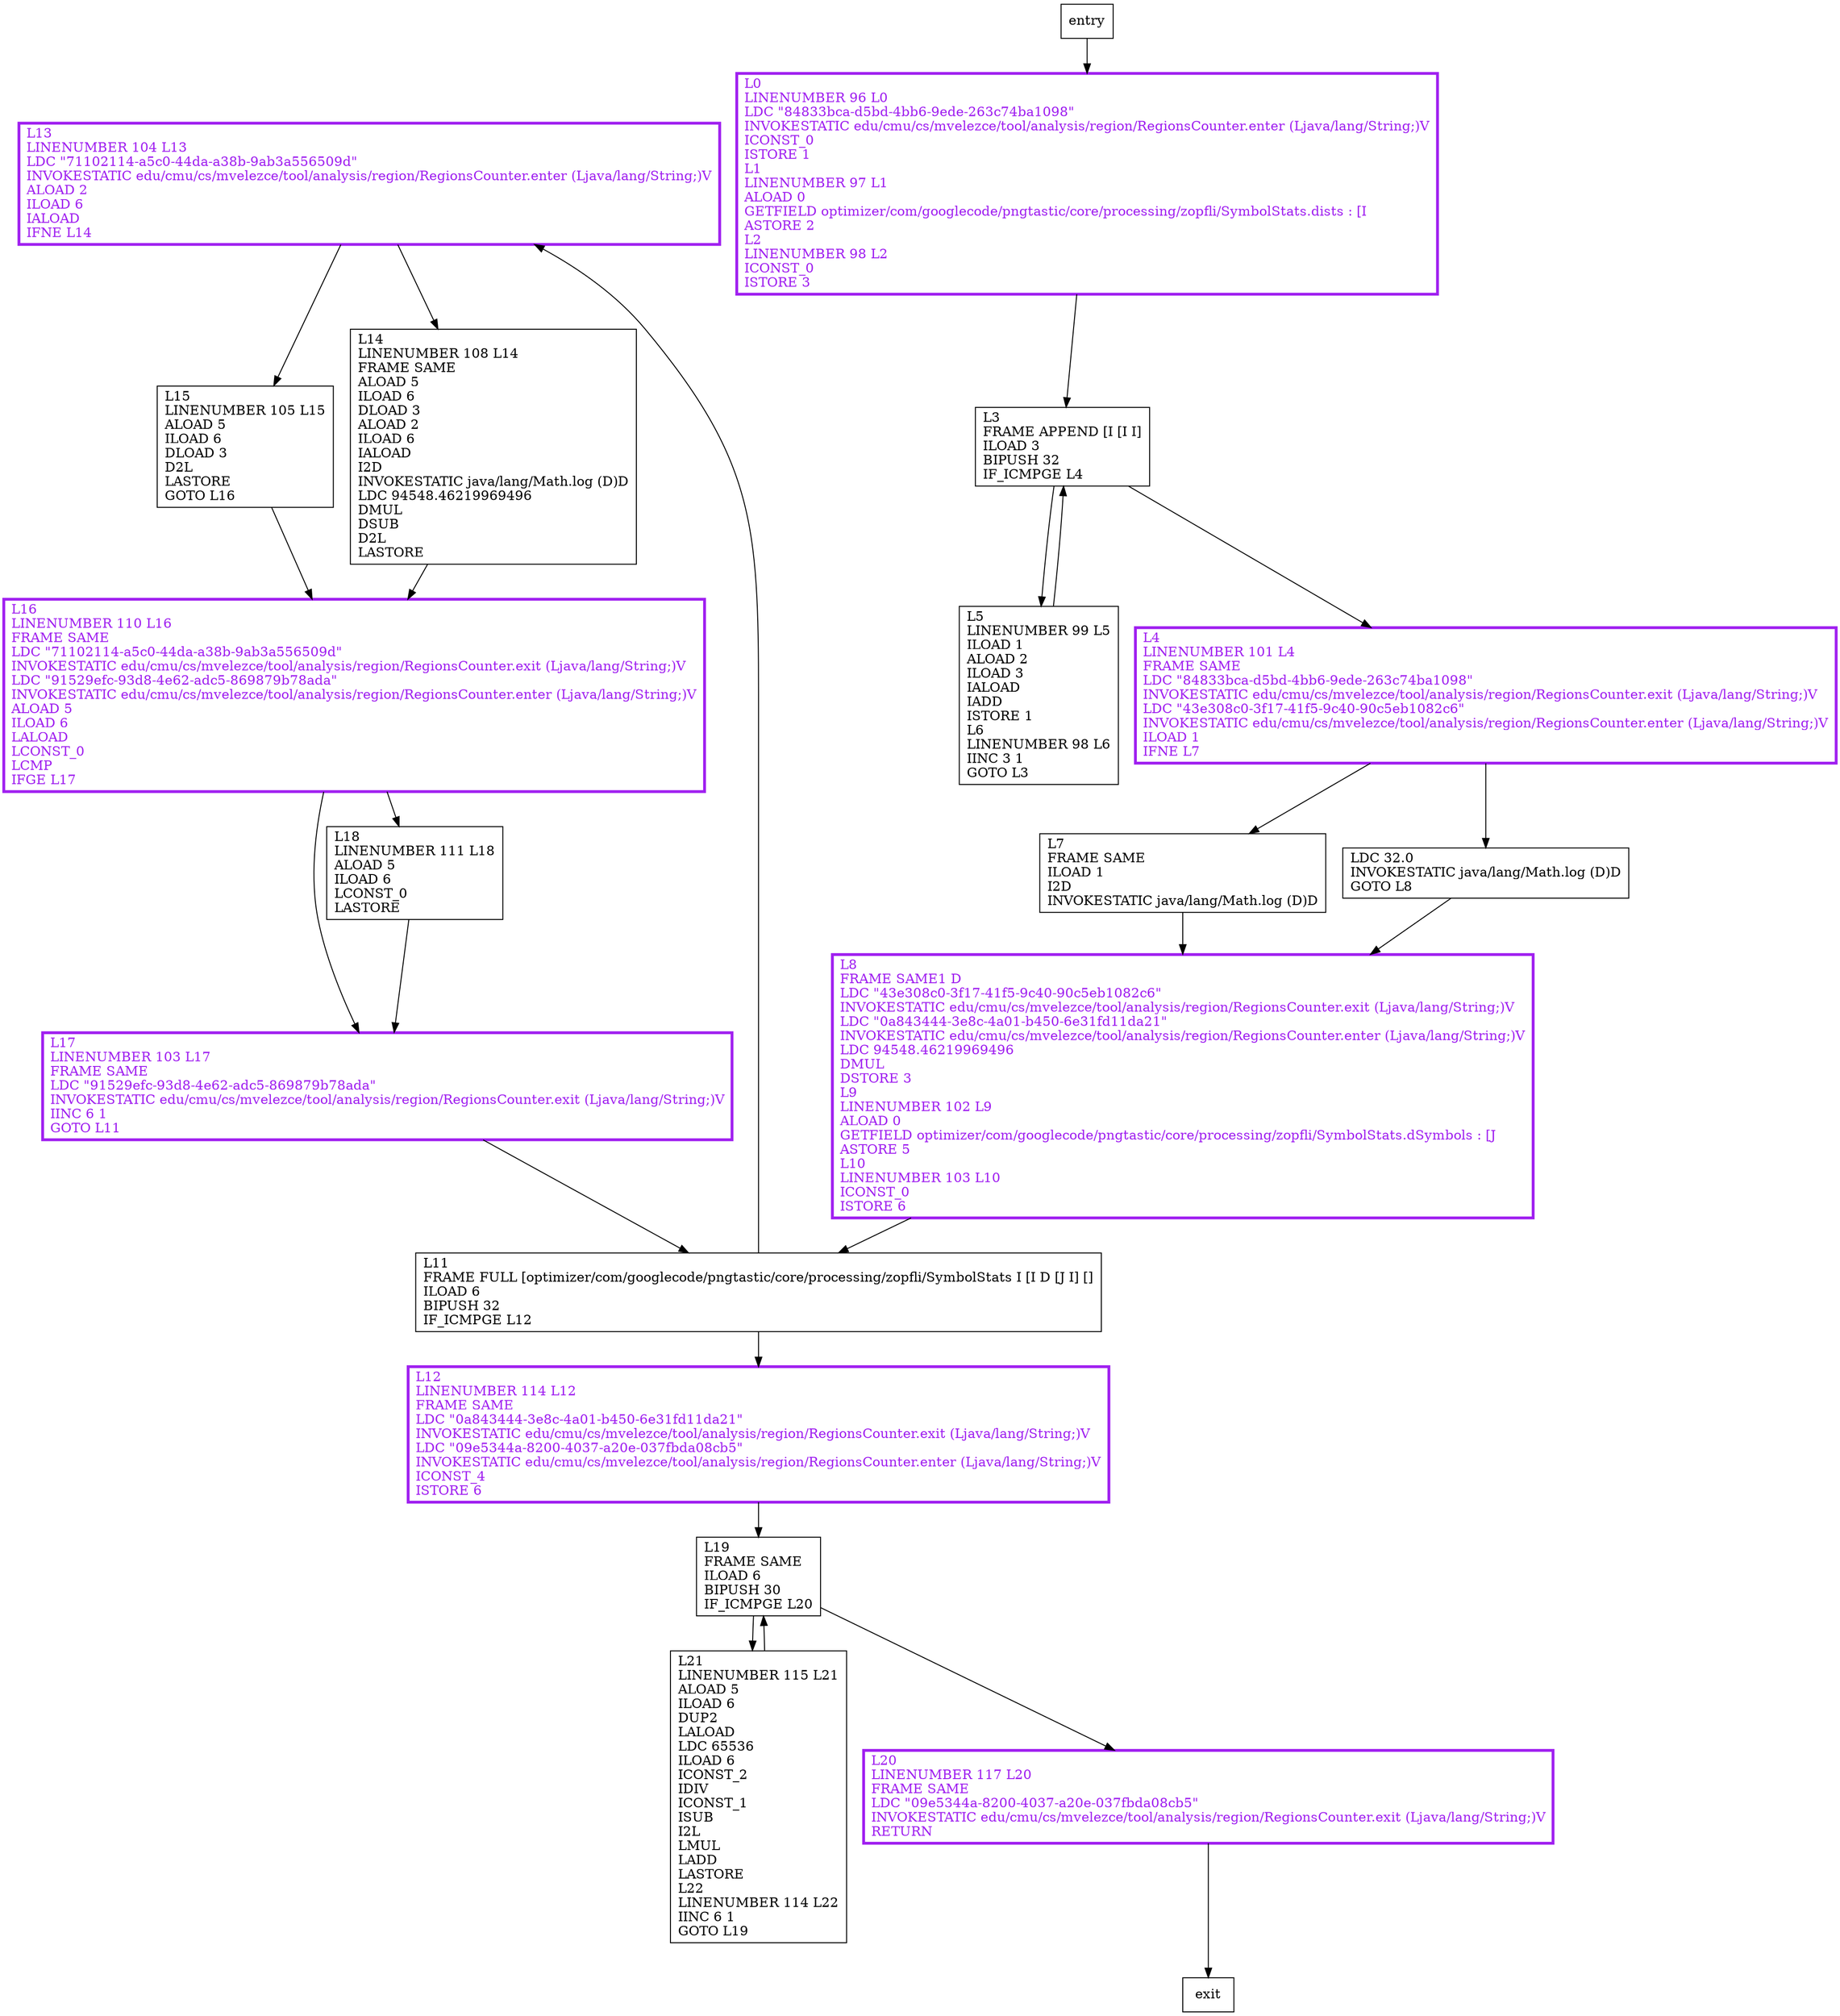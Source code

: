 digraph calculateDists {
node [shape=record];
1585424481 [label="L13\lLINENUMBER 104 L13\lLDC \"71102114-a5c0-44da-a38b-9ab3a556509d\"\lINVOKESTATIC edu/cmu/cs/mvelezce/tool/analysis/region/RegionsCounter.enter (Ljava/lang/String;)V\lALOAD 2\lILOAD 6\lIALOAD\lIFNE L14\l"];
555601701 [label="L19\lFRAME SAME\lILOAD 6\lBIPUSH 30\lIF_ICMPGE L20\l"];
1383849026 [label="L7\lFRAME SAME\lILOAD 1\lI2D\lINVOKESTATIC java/lang/Math.log (D)D\l"];
1391126450 [label="L12\lLINENUMBER 114 L12\lFRAME SAME\lLDC \"0a843444-3e8c-4a01-b450-6e31fd11da21\"\lINVOKESTATIC edu/cmu/cs/mvelezce/tool/analysis/region/RegionsCounter.exit (Ljava/lang/String;)V\lLDC \"09e5344a-8200-4037-a20e-037fbda08cb5\"\lINVOKESTATIC edu/cmu/cs/mvelezce/tool/analysis/region/RegionsCounter.enter (Ljava/lang/String;)V\lICONST_4\lISTORE 6\l"];
595673789 [label="L15\lLINENUMBER 105 L15\lALOAD 5\lILOAD 6\lDLOAD 3\lD2L\lLASTORE\lGOTO L16\l"];
941659818 [label="L8\lFRAME SAME1 D\lLDC \"43e308c0-3f17-41f5-9c40-90c5eb1082c6\"\lINVOKESTATIC edu/cmu/cs/mvelezce/tool/analysis/region/RegionsCounter.exit (Ljava/lang/String;)V\lLDC \"0a843444-3e8c-4a01-b450-6e31fd11da21\"\lINVOKESTATIC edu/cmu/cs/mvelezce/tool/analysis/region/RegionsCounter.enter (Ljava/lang/String;)V\lLDC 94548.46219969496\lDMUL\lDSTORE 3\lL9\lLINENUMBER 102 L9\lALOAD 0\lGETFIELD optimizer/com/googlecode/pngtastic/core/processing/zopfli/SymbolStats.dSymbols : [J\lASTORE 5\lL10\lLINENUMBER 103 L10\lICONST_0\lISTORE 6\l"];
1930940654 [label="L11\lFRAME FULL [optimizer/com/googlecode/pngtastic/core/processing/zopfli/SymbolStats I [I D [J I] []\lILOAD 6\lBIPUSH 32\lIF_ICMPGE L12\l"];
468406189 [label="LDC 32.0\lINVOKESTATIC java/lang/Math.log (D)D\lGOTO L8\l"];
97283603 [label="L17\lLINENUMBER 103 L17\lFRAME SAME\lLDC \"91529efc-93d8-4e62-adc5-869879b78ada\"\lINVOKESTATIC edu/cmu/cs/mvelezce/tool/analysis/region/RegionsCounter.exit (Ljava/lang/String;)V\lIINC 6 1\lGOTO L11\l"];
1511397082 [label="L3\lFRAME APPEND [I [I I]\lILOAD 3\lBIPUSH 32\lIF_ICMPGE L4\l"];
1425994440 [label="L5\lLINENUMBER 99 L5\lILOAD 1\lALOAD 2\lILOAD 3\lIALOAD\lIADD\lISTORE 1\lL6\lLINENUMBER 98 L6\lIINC 3 1\lGOTO L3\l"];
1044825198 [label="L0\lLINENUMBER 96 L0\lLDC \"84833bca-d5bd-4bb6-9ede-263c74ba1098\"\lINVOKESTATIC edu/cmu/cs/mvelezce/tool/analysis/region/RegionsCounter.enter (Ljava/lang/String;)V\lICONST_0\lISTORE 1\lL1\lLINENUMBER 97 L1\lALOAD 0\lGETFIELD optimizer/com/googlecode/pngtastic/core/processing/zopfli/SymbolStats.dists : [I\lASTORE 2\lL2\lLINENUMBER 98 L2\lICONST_0\lISTORE 3\l"];
531104292 [label="L14\lLINENUMBER 108 L14\lFRAME SAME\lALOAD 5\lILOAD 6\lDLOAD 3\lALOAD 2\lILOAD 6\lIALOAD\lI2D\lINVOKESTATIC java/lang/Math.log (D)D\lLDC 94548.46219969496\lDMUL\lDSUB\lD2L\lLASTORE\l"];
651421192 [label="L16\lLINENUMBER 110 L16\lFRAME SAME\lLDC \"71102114-a5c0-44da-a38b-9ab3a556509d\"\lINVOKESTATIC edu/cmu/cs/mvelezce/tool/analysis/region/RegionsCounter.exit (Ljava/lang/String;)V\lLDC \"91529efc-93d8-4e62-adc5-869879b78ada\"\lINVOKESTATIC edu/cmu/cs/mvelezce/tool/analysis/region/RegionsCounter.enter (Ljava/lang/String;)V\lALOAD 5\lILOAD 6\lLALOAD\lLCONST_0\lLCMP\lIFGE L17\l"];
1521149356 [label="L18\lLINENUMBER 111 L18\lALOAD 5\lILOAD 6\lLCONST_0\lLASTORE\l"];
748148894 [label="L21\lLINENUMBER 115 L21\lALOAD 5\lILOAD 6\lDUP2\lLALOAD\lLDC 65536\lILOAD 6\lICONST_2\lIDIV\lICONST_1\lISUB\lI2L\lLMUL\lLADD\lLASTORE\lL22\lLINENUMBER 114 L22\lIINC 6 1\lGOTO L19\l"];
467292272 [label="L4\lLINENUMBER 101 L4\lFRAME SAME\lLDC \"84833bca-d5bd-4bb6-9ede-263c74ba1098\"\lINVOKESTATIC edu/cmu/cs/mvelezce/tool/analysis/region/RegionsCounter.exit (Ljava/lang/String;)V\lLDC \"43e308c0-3f17-41f5-9c40-90c5eb1082c6\"\lINVOKESTATIC edu/cmu/cs/mvelezce/tool/analysis/region/RegionsCounter.enter (Ljava/lang/String;)V\lILOAD 1\lIFNE L7\l"];
1254988578 [label="L20\lLINENUMBER 117 L20\lFRAME SAME\lLDC \"09e5344a-8200-4037-a20e-037fbda08cb5\"\lINVOKESTATIC edu/cmu/cs/mvelezce/tool/analysis/region/RegionsCounter.exit (Ljava/lang/String;)V\lRETURN\l"];
entry;
exit;
1585424481 -> 531104292;
1585424481 -> 595673789;
555601701 -> 748148894;
555601701 -> 1254988578;
1383849026 -> 941659818;
1391126450 -> 555601701;
595673789 -> 651421192;
941659818 -> 1930940654;
1930940654 -> 1585424481;
1930940654 -> 1391126450;
entry -> 1044825198;
468406189 -> 941659818;
97283603 -> 1930940654;
1511397082 -> 1425994440;
1511397082 -> 467292272;
1425994440 -> 1511397082;
1044825198 -> 1511397082;
531104292 -> 651421192;
651421192 -> 97283603;
651421192 -> 1521149356;
1521149356 -> 97283603;
748148894 -> 555601701;
467292272 -> 468406189;
467292272 -> 1383849026;
1254988578 -> exit;
1585424481[fontcolor="purple", penwidth=3, color="purple"];
97283603[fontcolor="purple", penwidth=3, color="purple"];
1391126450[fontcolor="purple", penwidth=3, color="purple"];
1044825198[fontcolor="purple", penwidth=3, color="purple"];
651421192[fontcolor="purple", penwidth=3, color="purple"];
941659818[fontcolor="purple", penwidth=3, color="purple"];
467292272[fontcolor="purple", penwidth=3, color="purple"];
1254988578[fontcolor="purple", penwidth=3, color="purple"];
}
